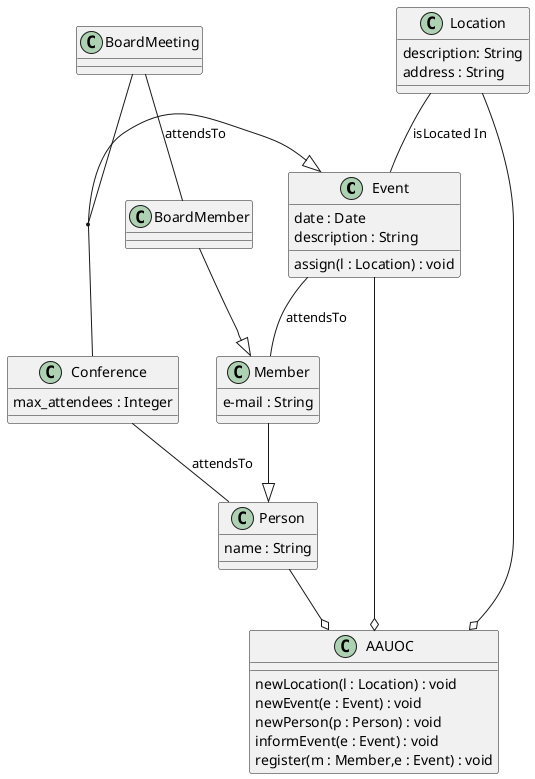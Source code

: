 @startuml

Class Event {
date : Date
description : String

assign(l : Location) : void
}

Class Conference {
max_attendees : Integer
}

Class BoardMeeting


(BoardMeeting, Conference) --|> Event

Class BoardMember

Class Member {
e-mail : String
}

Class Person{
name : String
}

BoardMember --|> Member

Member --|> Person


Class Location {
description: String
address : String
}

Class AAUOC {
newLocation(l : Location) : void
newEvent(e : Event) : void
newPerson(p : Person) : void
informEvent(e : Event) : void
register(m : Member,e : Event) : void
}


Location -- Event : isLocated In

Location --o AAUOC

Event -- Member : attendsTo

BoardMeeting -- BoardMember : attendsTo

Conference -- Person : attendsTo

Event --o AAUOC

Person --o AAUOC

@enduml
